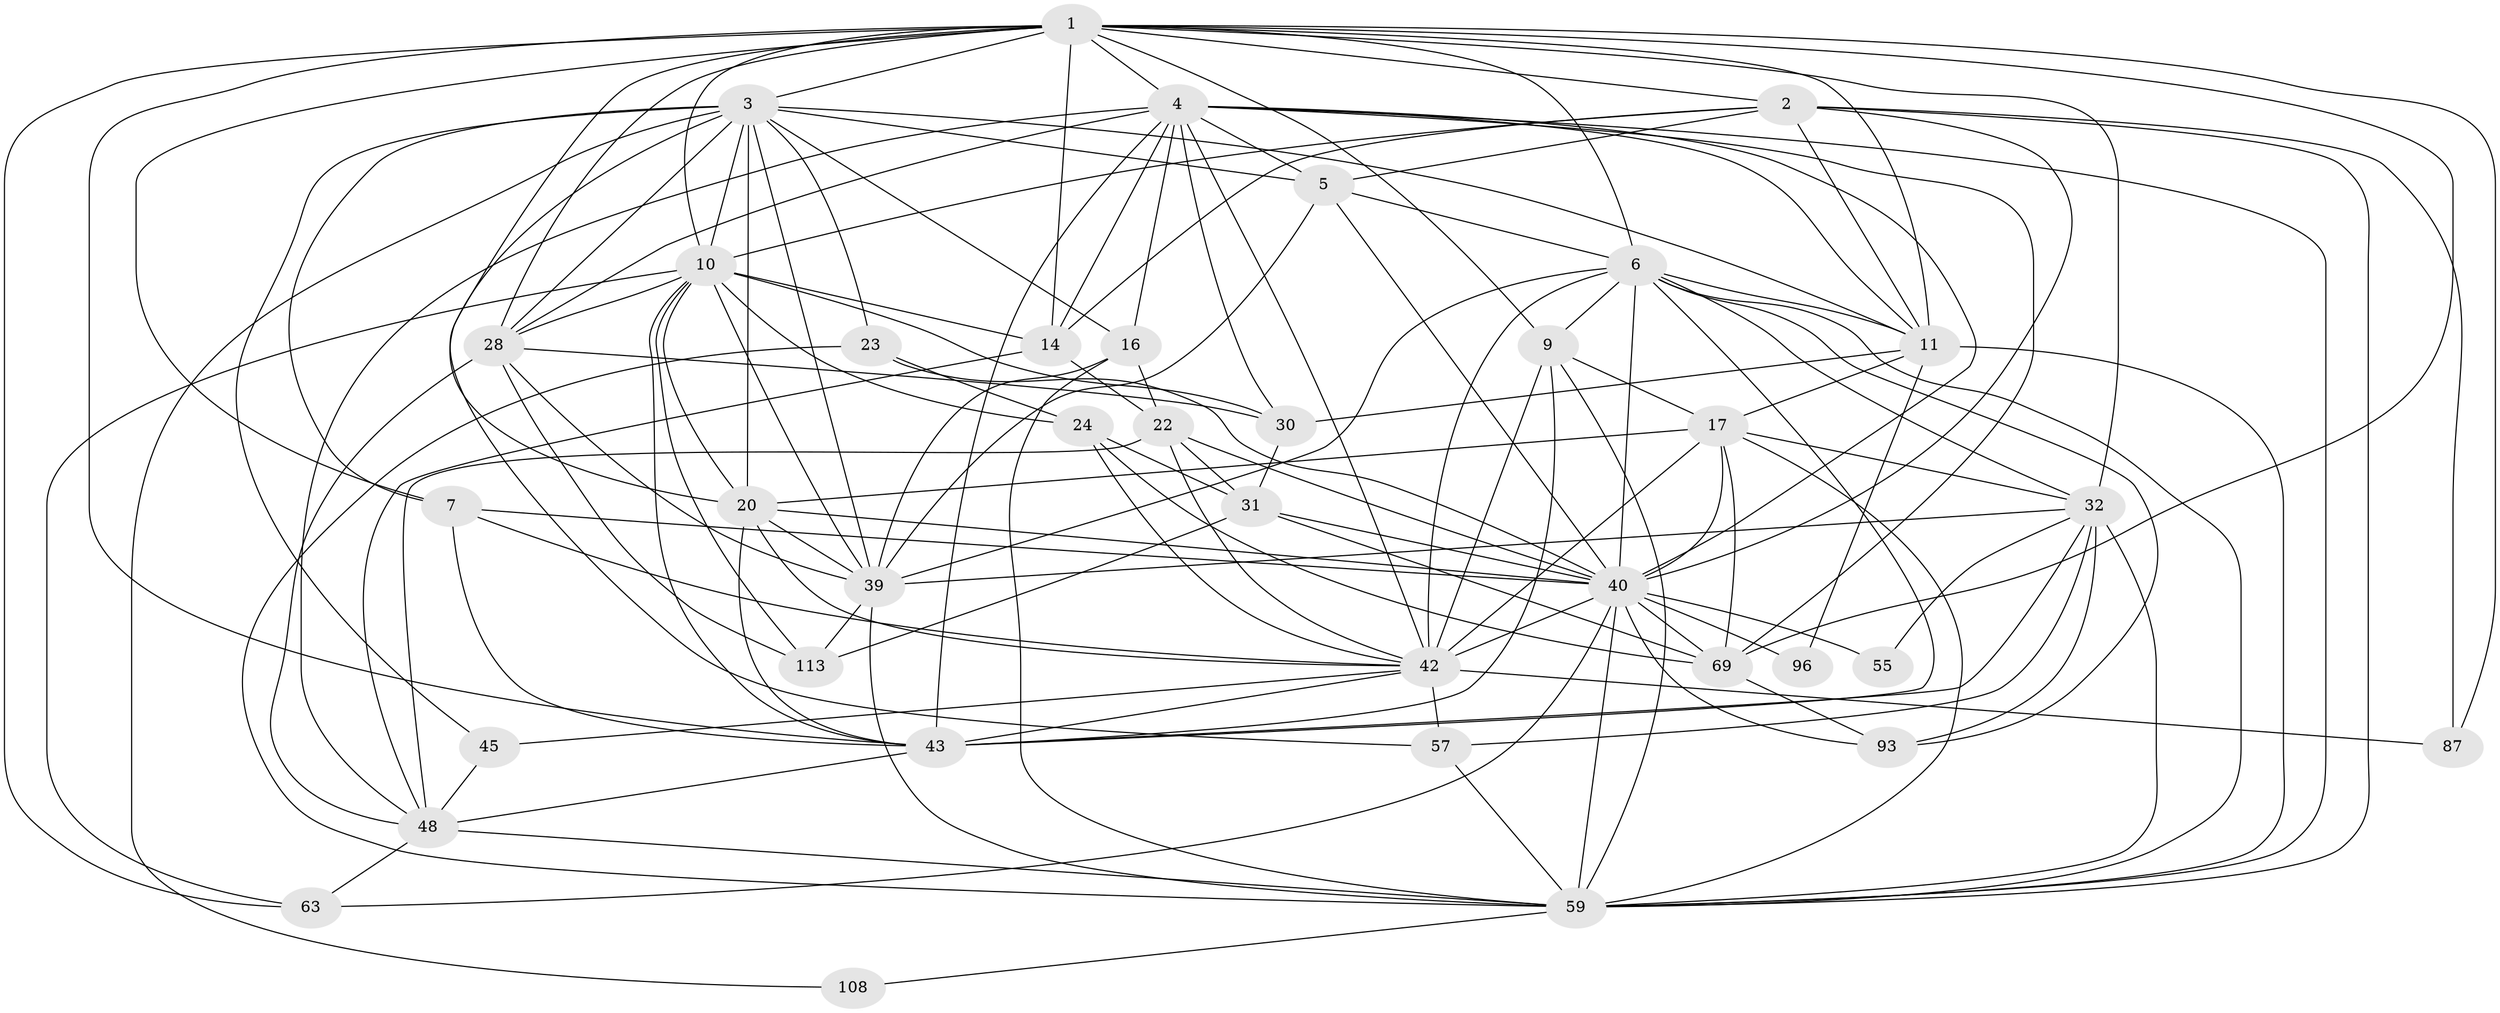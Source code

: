 // original degree distribution, {5: 0.1774193548387097, 2: 0.12903225806451613, 4: 0.29838709677419356, 3: 0.25806451612903225, 6: 0.08064516129032258, 7: 0.04838709677419355, 8: 0.008064516129032258}
// Generated by graph-tools (version 1.1) at 2025/18/03/04/25 18:18:42]
// undirected, 37 vertices, 138 edges
graph export_dot {
graph [start="1"]
  node [color=gray90,style=filled];
  1 [super="+8+60+12+46+53"];
  2 [super="+13+75"];
  3 [super="+29+61"];
  4 [super="+94+47+35"];
  5 [super="+37+88"];
  6 [super="+56+15"];
  7 [super="+36"];
  9 [super="+109"];
  10 [super="+19+34"];
  11 [super="+110+103+74"];
  14 [super="+51"];
  16;
  17 [super="+18+27"];
  20 [super="+26"];
  22 [super="+98"];
  23 [super="+111+85"];
  24 [super="+38"];
  28 [super="+49+123+104"];
  30;
  31 [super="+67"];
  32 [super="+33+97"];
  39 [super="+107+112+50+44"];
  40 [super="+76+106+62"];
  42 [super="+89+54"];
  43 [super="+92+66"];
  45;
  48 [super="+82+84"];
  55;
  57;
  59 [super="+65+80"];
  63;
  69 [super="+71+115+101"];
  87;
  93;
  96;
  108;
  113;
  1 -- 63;
  1 -- 3;
  1 -- 69;
  1 -- 4;
  1 -- 87;
  1 -- 14;
  1 -- 11;
  1 -- 32;
  1 -- 9;
  1 -- 10;
  1 -- 2;
  1 -- 20;
  1 -- 43;
  1 -- 7;
  1 -- 28;
  1 -- 6;
  2 -- 87;
  2 -- 11;
  2 -- 14;
  2 -- 10 [weight=2];
  2 -- 40;
  2 -- 59 [weight=2];
  2 -- 5;
  3 -- 108;
  3 -- 57;
  3 -- 7;
  3 -- 10;
  3 -- 45;
  3 -- 16;
  3 -- 39;
  3 -- 11;
  3 -- 20;
  3 -- 23;
  3 -- 5;
  3 -- 28;
  4 -- 28 [weight=2];
  4 -- 69;
  4 -- 40;
  4 -- 42;
  4 -- 14;
  4 -- 5;
  4 -- 59;
  4 -- 16;
  4 -- 48;
  4 -- 11;
  4 -- 30;
  4 -- 43;
  5 -- 40;
  5 -- 6;
  5 -- 39 [weight=2];
  6 -- 11 [weight=2];
  6 -- 40;
  6 -- 32;
  6 -- 39 [weight=2];
  6 -- 9;
  6 -- 42;
  6 -- 43;
  6 -- 59 [weight=2];
  6 -- 93;
  7 -- 40;
  7 -- 42;
  7 -- 43;
  9 -- 17;
  9 -- 42 [weight=2];
  9 -- 59;
  9 -- 43;
  10 -- 24 [weight=2];
  10 -- 14;
  10 -- 39;
  10 -- 113;
  10 -- 20;
  10 -- 28;
  10 -- 30;
  10 -- 63;
  10 -- 43 [weight=2];
  11 -- 17;
  11 -- 96;
  11 -- 30;
  11 -- 59;
  14 -- 48;
  14 -- 22;
  16 -- 39;
  16 -- 22;
  16 -- 59;
  17 -- 32;
  17 -- 40;
  17 -- 59;
  17 -- 69;
  17 -- 42;
  17 -- 20;
  20 -- 42;
  20 -- 39;
  20 -- 40;
  20 -- 43;
  22 -- 48 [weight=2];
  22 -- 42;
  22 -- 40;
  22 -- 31;
  23 -- 24;
  23 -- 59 [weight=2];
  23 -- 40;
  24 -- 69;
  24 -- 31;
  24 -- 42;
  28 -- 48;
  28 -- 113;
  28 -- 30;
  28 -- 39;
  30 -- 31;
  31 -- 113;
  31 -- 40;
  31 -- 69;
  32 -- 39;
  32 -- 57;
  32 -- 93;
  32 -- 55;
  32 -- 43;
  32 -- 59;
  39 -- 113;
  39 -- 59 [weight=2];
  40 -- 42 [weight=4];
  40 -- 96;
  40 -- 55;
  40 -- 93;
  40 -- 63;
  40 -- 69;
  40 -- 59 [weight=2];
  42 -- 43;
  42 -- 45;
  42 -- 87;
  42 -- 57;
  43 -- 48;
  45 -- 48;
  48 -- 63;
  48 -- 59;
  57 -- 59;
  59 -- 108;
  69 -- 93;
}
